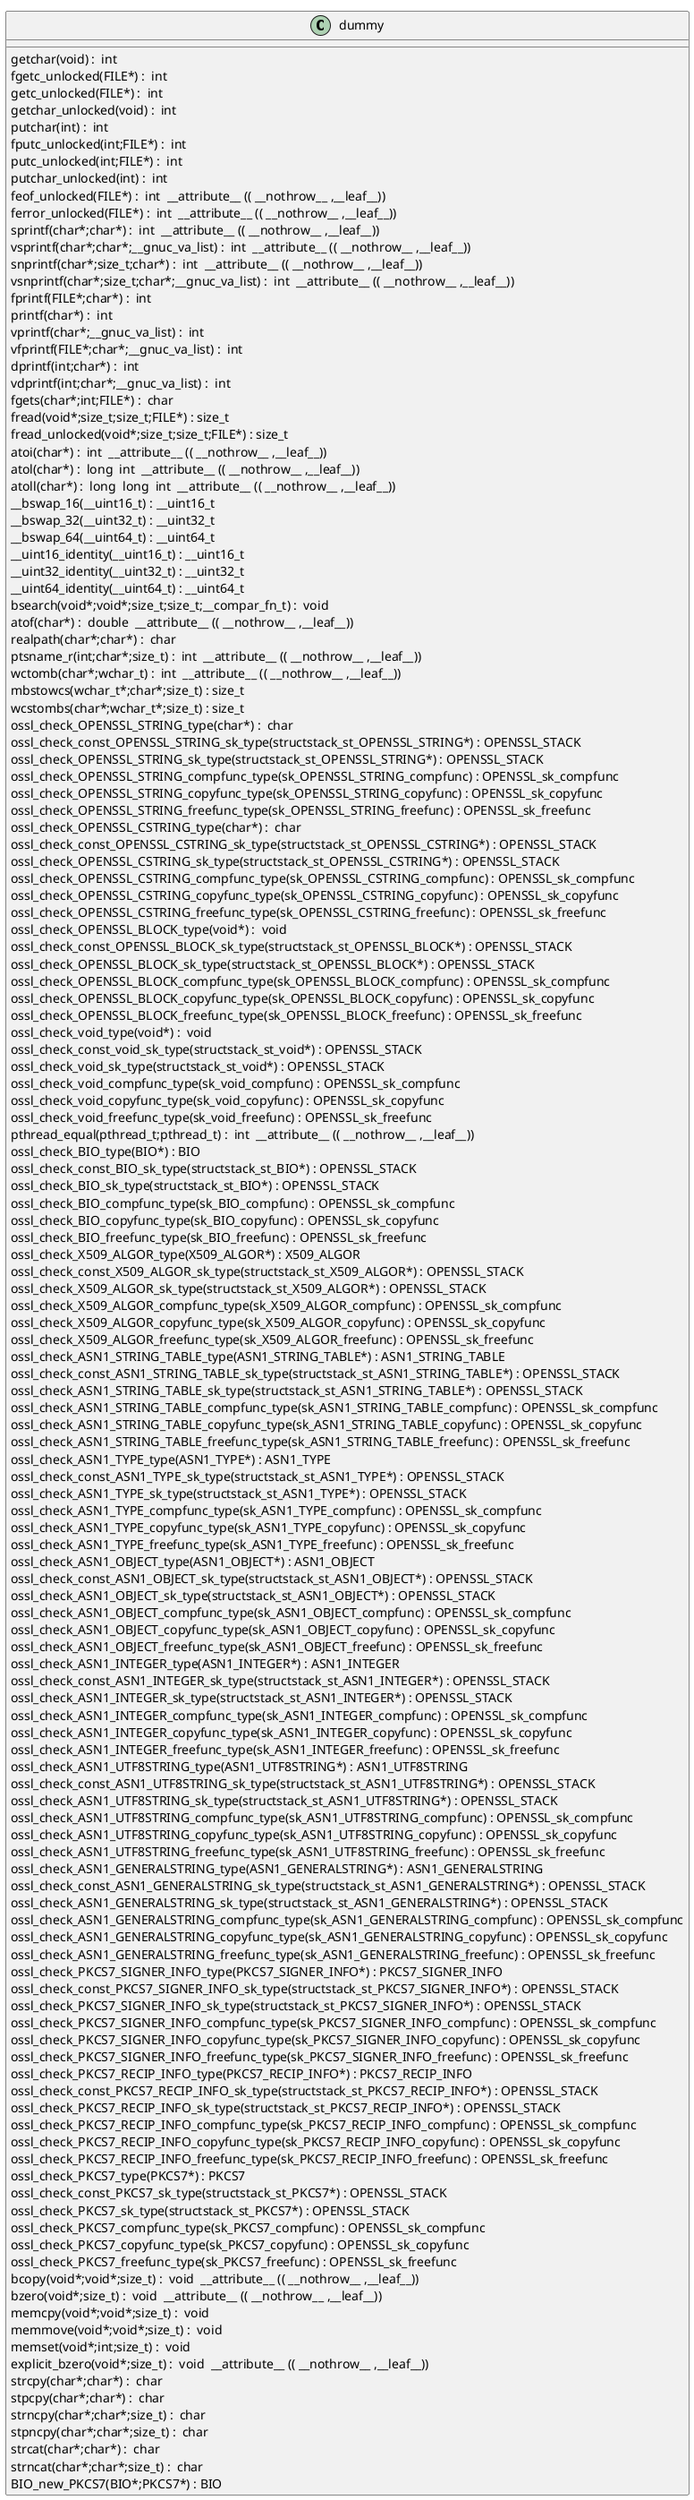 @startuml
!pragma layout smetana
class dummy {
getchar(void) :  int  [[[./../../.././qc/crypto/pkcs7/bio_pk7.c.html#769]]]
fgetc_unlocked(FILE*) :  int  [[[./../../.././qc/crypto/pkcs7/bio_pk7.c.html#778]]]
getc_unlocked(FILE*) :  int  [[[./../../.././qc/crypto/pkcs7/bio_pk7.c.html#788]]]
getchar_unlocked(void) :  int  [[[./../../.././qc/crypto/pkcs7/bio_pk7.c.html#795]]]
putchar(int) :  int  [[[./../../.././qc/crypto/pkcs7/bio_pk7.c.html#804]]]
fputc_unlocked(int;FILE*) :  int  [[[./../../.././qc/crypto/pkcs7/bio_pk7.c.html#813]]]
putc_unlocked(int;FILE*) :  int  [[[./../../.././qc/crypto/pkcs7/bio_pk7.c.html#823]]]
putchar_unlocked(int) :  int  [[[./../../.././qc/crypto/pkcs7/bio_pk7.c.html#830]]]
feof_unlocked(FILE*) :  int  __attribute__ (( __nothrow__ ,__leaf__)) [[[./../../.././qc/crypto/pkcs7/bio_pk7.c.html#836]]]
ferror_unlocked(FILE*) :  int  __attribute__ (( __nothrow__ ,__leaf__)) [[[./../../.././qc/crypto/pkcs7/bio_pk7.c.html#843]]]
sprintf(char*;char*) :  int  __attribute__ (( __nothrow__ ,__leaf__)) [[[./../../.././qc/crypto/pkcs7/bio_pk7.c.html#862]]]
vsprintf(char*;char*;__gnuc_va_list) :  int  __attribute__ (( __nothrow__ ,__leaf__)) [[[./../../.././qc/crypto/pkcs7/bio_pk7.c.html#875]]]
snprintf(char*;size_t;char*) :  int  __attribute__ (( __nothrow__ ,__leaf__)) [[[./../../.././qc/crypto/pkcs7/bio_pk7.c.html#894]]]
vsnprintf(char*;size_t;char*;__gnuc_va_list) :  int  __attribute__ (( __nothrow__ ,__leaf__)) [[[./../../.././qc/crypto/pkcs7/bio_pk7.c.html#908]]]
fprintf(FILE*;char*) :  int  [[[./../../.././qc/crypto/pkcs7/bio_pk7.c.html#929]]]
printf(char*) :  int  [[[./../../.././qc/crypto/pkcs7/bio_pk7.c.html#936]]]
vprintf(char*;__gnuc_va_list) :  int  [[[./../../.././qc/crypto/pkcs7/bio_pk7.c.html#948]]]
vfprintf(FILE*;char*;__gnuc_va_list) :  int  [[[./../../.././qc/crypto/pkcs7/bio_pk7.c.html#958]]]
dprintf(int;char*) :  int  [[[./../../.././qc/crypto/pkcs7/bio_pk7.c.html#973]]]
vdprintf(int;char*;__gnuc_va_list) :  int  [[[./../../.././qc/crypto/pkcs7/bio_pk7.c.html#984]]]
fgets(char*;int;FILE*) :  char  [[[./../../.././qc/crypto/pkcs7/bio_pk7.c.html#1003]]]
fread(void*;size_t;size_t;FILE*) : size_t [[[./../../.././qc/crypto/pkcs7/bio_pk7.c.html#1029]]]
fread_unlocked(void*;size_t;size_t;FILE*) : size_t [[[./../../.././qc/crypto/pkcs7/bio_pk7.c.html#1056]]]
atoi(char*) :  int  __attribute__ (( __nothrow__ ,__leaf__)) [[[./../../.././qc/crypto/pkcs7/bio_pk7.c.html#1654]]]
atol(char*) :  long  int  __attribute__ (( __nothrow__ ,__leaf__)) [[[./../../.././qc/crypto/pkcs7/bio_pk7.c.html#1659]]]
atoll(char*) :  long  long  int  __attribute__ (( __nothrow__ ,__leaf__)) [[[./../../.././qc/crypto/pkcs7/bio_pk7.c.html#1666]]]
__bswap_16(__uint16_t) : __uint16_t [[[./../../.././qc/crypto/pkcs7/bio_pk7.c.html#1765]]]
__bswap_32(__uint32_t) : __uint32_t [[[./../../.././qc/crypto/pkcs7/bio_pk7.c.html#1780]]]
__bswap_64(__uint64_t) : __uint64_t [[[./../../.././qc/crypto/pkcs7/bio_pk7.c.html#1790]]]
__uint16_identity(__uint16_t) : __uint16_t [[[./../../.././qc/crypto/pkcs7/bio_pk7.c.html#1802]]]
__uint32_identity(__uint32_t) : __uint32_t [[[./../../.././qc/crypto/pkcs7/bio_pk7.c.html#1808]]]
__uint64_identity(__uint64_t) : __uint64_t [[[./../../.././qc/crypto/pkcs7/bio_pk7.c.html#1814]]]
bsearch(void*;void*;size_t;size_t;__compar_fn_t) :  void  [[[./../../.././qc/crypto/pkcs7/bio_pk7.c.html#2467]]]
atof(char*) :  double  __attribute__ (( __nothrow__ ,__leaf__)) [[[./../../.././qc/crypto/pkcs7/bio_pk7.c.html#1]]]
realpath(char*;char*) :  char  [[[./../../.././qc/crypto/pkcs7/bio_pk7.c.html#1]]]
ptsname_r(int;char*;size_t) :  int  __attribute__ (( __nothrow__ ,__leaf__)) [[[./../../.././qc/crypto/pkcs7/bio_pk7.c.html#1]]]
wctomb(char*;wchar_t) :  int  __attribute__ (( __nothrow__ ,__leaf__)) [[[./../../.././qc/crypto/pkcs7/bio_pk7.c.html#1]]]
mbstowcs(wchar_t*;char*;size_t) : size_t [[[./../../.././qc/crypto/pkcs7/bio_pk7.c.html#1]]]
wcstombs(char*;wchar_t*;size_t) : size_t [[[./../../.././qc/crypto/pkcs7/bio_pk7.c.html#1]]]
ossl_check_OPENSSL_STRING_type(char*) :  char  [[[./../../.././qc/crypto/pkcs7/bio_pk7.c.html#1]]]
ossl_check_const_OPENSSL_STRING_sk_type(structstack_st_OPENSSL_STRING*) : OPENSSL_STACK [[[./../../.././qc/crypto/pkcs7/bio_pk7.c.html#1]]]
ossl_check_OPENSSL_STRING_sk_type(structstack_st_OPENSSL_STRING*) : OPENSSL_STACK [[[./../../.././qc/crypto/pkcs7/bio_pk7.c.html#1]]]
ossl_check_OPENSSL_STRING_compfunc_type(sk_OPENSSL_STRING_compfunc) : OPENSSL_sk_compfunc [[[./../../.././qc/crypto/pkcs7/bio_pk7.c.html#1]]]
ossl_check_OPENSSL_STRING_copyfunc_type(sk_OPENSSL_STRING_copyfunc) : OPENSSL_sk_copyfunc [[[./../../.././qc/crypto/pkcs7/bio_pk7.c.html#1]]]
ossl_check_OPENSSL_STRING_freefunc_type(sk_OPENSSL_STRING_freefunc) : OPENSSL_sk_freefunc [[[./../../.././qc/crypto/pkcs7/bio_pk7.c.html#1]]]
ossl_check_OPENSSL_CSTRING_type(char*) :  char  [[[./../../.././qc/crypto/pkcs7/bio_pk7.c.html#1]]]
ossl_check_const_OPENSSL_CSTRING_sk_type(structstack_st_OPENSSL_CSTRING*) : OPENSSL_STACK [[[./../../.././qc/crypto/pkcs7/bio_pk7.c.html#1]]]
ossl_check_OPENSSL_CSTRING_sk_type(structstack_st_OPENSSL_CSTRING*) : OPENSSL_STACK [[[./../../.././qc/crypto/pkcs7/bio_pk7.c.html#1]]]
ossl_check_OPENSSL_CSTRING_compfunc_type(sk_OPENSSL_CSTRING_compfunc) : OPENSSL_sk_compfunc [[[./../../.././qc/crypto/pkcs7/bio_pk7.c.html#1]]]
ossl_check_OPENSSL_CSTRING_copyfunc_type(sk_OPENSSL_CSTRING_copyfunc) : OPENSSL_sk_copyfunc [[[./../../.././qc/crypto/pkcs7/bio_pk7.c.html#1]]]
ossl_check_OPENSSL_CSTRING_freefunc_type(sk_OPENSSL_CSTRING_freefunc) : OPENSSL_sk_freefunc [[[./../../.././qc/crypto/pkcs7/bio_pk7.c.html#1]]]
ossl_check_OPENSSL_BLOCK_type(void*) :  void  [[[./../../.././qc/crypto/pkcs7/bio_pk7.c.html#1]]]
ossl_check_const_OPENSSL_BLOCK_sk_type(structstack_st_OPENSSL_BLOCK*) : OPENSSL_STACK [[[./../../.././qc/crypto/pkcs7/bio_pk7.c.html#1]]]
ossl_check_OPENSSL_BLOCK_sk_type(structstack_st_OPENSSL_BLOCK*) : OPENSSL_STACK [[[./../../.././qc/crypto/pkcs7/bio_pk7.c.html#1]]]
ossl_check_OPENSSL_BLOCK_compfunc_type(sk_OPENSSL_BLOCK_compfunc) : OPENSSL_sk_compfunc [[[./../../.././qc/crypto/pkcs7/bio_pk7.c.html#1]]]
ossl_check_OPENSSL_BLOCK_copyfunc_type(sk_OPENSSL_BLOCK_copyfunc) : OPENSSL_sk_copyfunc [[[./../../.././qc/crypto/pkcs7/bio_pk7.c.html#1]]]
ossl_check_OPENSSL_BLOCK_freefunc_type(sk_OPENSSL_BLOCK_freefunc) : OPENSSL_sk_freefunc [[[./../../.././qc/crypto/pkcs7/bio_pk7.c.html#1]]]
ossl_check_void_type(void*) :  void  [[[./../../.././qc/crypto/pkcs7/bio_pk7.c.html#1]]]
ossl_check_const_void_sk_type(structstack_st_void*) : OPENSSL_STACK [[[./../../.././qc/crypto/pkcs7/bio_pk7.c.html#1]]]
ossl_check_void_sk_type(structstack_st_void*) : OPENSSL_STACK [[[./../../.././qc/crypto/pkcs7/bio_pk7.c.html#1]]]
ossl_check_void_compfunc_type(sk_void_compfunc) : OPENSSL_sk_compfunc [[[./../../.././qc/crypto/pkcs7/bio_pk7.c.html#1]]]
ossl_check_void_copyfunc_type(sk_void_copyfunc) : OPENSSL_sk_copyfunc [[[./../../.././qc/crypto/pkcs7/bio_pk7.c.html#1]]]
ossl_check_void_freefunc_type(sk_void_freefunc) : OPENSSL_sk_freefunc [[[./../../.././qc/crypto/pkcs7/bio_pk7.c.html#1]]]
pthread_equal(pthread_t;pthread_t) :  int  __attribute__ (( __nothrow__ ,__leaf__)) [[[./../../.././qc/crypto/pkcs7/bio_pk7.c.html#1]]]
ossl_check_BIO_type(BIO*) : BIO [[[./../../.././qc/crypto/pkcs7/bio_pk7.c.html#1]]]
ossl_check_const_BIO_sk_type(structstack_st_BIO*) : OPENSSL_STACK [[[./../../.././qc/crypto/pkcs7/bio_pk7.c.html#1]]]
ossl_check_BIO_sk_type(structstack_st_BIO*) : OPENSSL_STACK [[[./../../.././qc/crypto/pkcs7/bio_pk7.c.html#1]]]
ossl_check_BIO_compfunc_type(sk_BIO_compfunc) : OPENSSL_sk_compfunc [[[./../../.././qc/crypto/pkcs7/bio_pk7.c.html#1]]]
ossl_check_BIO_copyfunc_type(sk_BIO_copyfunc) : OPENSSL_sk_copyfunc [[[./../../.././qc/crypto/pkcs7/bio_pk7.c.html#1]]]
ossl_check_BIO_freefunc_type(sk_BIO_freefunc) : OPENSSL_sk_freefunc [[[./../../.././qc/crypto/pkcs7/bio_pk7.c.html#1]]]
ossl_check_X509_ALGOR_type(X509_ALGOR*) : X509_ALGOR [[[./../../.././qc/crypto/pkcs7/bio_pk7.c.html#1]]]
ossl_check_const_X509_ALGOR_sk_type(structstack_st_X509_ALGOR*) : OPENSSL_STACK [[[./../../.././qc/crypto/pkcs7/bio_pk7.c.html#1]]]
ossl_check_X509_ALGOR_sk_type(structstack_st_X509_ALGOR*) : OPENSSL_STACK [[[./../../.././qc/crypto/pkcs7/bio_pk7.c.html#1]]]
ossl_check_X509_ALGOR_compfunc_type(sk_X509_ALGOR_compfunc) : OPENSSL_sk_compfunc [[[./../../.././qc/crypto/pkcs7/bio_pk7.c.html#1]]]
ossl_check_X509_ALGOR_copyfunc_type(sk_X509_ALGOR_copyfunc) : OPENSSL_sk_copyfunc [[[./../../.././qc/crypto/pkcs7/bio_pk7.c.html#1]]]
ossl_check_X509_ALGOR_freefunc_type(sk_X509_ALGOR_freefunc) : OPENSSL_sk_freefunc [[[./../../.././qc/crypto/pkcs7/bio_pk7.c.html#1]]]
ossl_check_ASN1_STRING_TABLE_type(ASN1_STRING_TABLE*) : ASN1_STRING_TABLE [[[./../../.././qc/crypto/pkcs7/bio_pk7.c.html#1]]]
ossl_check_const_ASN1_STRING_TABLE_sk_type(structstack_st_ASN1_STRING_TABLE*) : OPENSSL_STACK [[[./../../.././qc/crypto/pkcs7/bio_pk7.c.html#1]]]
ossl_check_ASN1_STRING_TABLE_sk_type(structstack_st_ASN1_STRING_TABLE*) : OPENSSL_STACK [[[./../../.././qc/crypto/pkcs7/bio_pk7.c.html#1]]]
ossl_check_ASN1_STRING_TABLE_compfunc_type(sk_ASN1_STRING_TABLE_compfunc) : OPENSSL_sk_compfunc [[[./../../.././qc/crypto/pkcs7/bio_pk7.c.html#1]]]
ossl_check_ASN1_STRING_TABLE_copyfunc_type(sk_ASN1_STRING_TABLE_copyfunc) : OPENSSL_sk_copyfunc [[[./../../.././qc/crypto/pkcs7/bio_pk7.c.html#1]]]
ossl_check_ASN1_STRING_TABLE_freefunc_type(sk_ASN1_STRING_TABLE_freefunc) : OPENSSL_sk_freefunc [[[./../../.././qc/crypto/pkcs7/bio_pk7.c.html#1]]]
ossl_check_ASN1_TYPE_type(ASN1_TYPE*) : ASN1_TYPE [[[./../../.././qc/crypto/pkcs7/bio_pk7.c.html#1]]]
ossl_check_const_ASN1_TYPE_sk_type(structstack_st_ASN1_TYPE*) : OPENSSL_STACK [[[./../../.././qc/crypto/pkcs7/bio_pk7.c.html#1]]]
ossl_check_ASN1_TYPE_sk_type(structstack_st_ASN1_TYPE*) : OPENSSL_STACK [[[./../../.././qc/crypto/pkcs7/bio_pk7.c.html#1]]]
ossl_check_ASN1_TYPE_compfunc_type(sk_ASN1_TYPE_compfunc) : OPENSSL_sk_compfunc [[[./../../.././qc/crypto/pkcs7/bio_pk7.c.html#1]]]
ossl_check_ASN1_TYPE_copyfunc_type(sk_ASN1_TYPE_copyfunc) : OPENSSL_sk_copyfunc [[[./../../.././qc/crypto/pkcs7/bio_pk7.c.html#1]]]
ossl_check_ASN1_TYPE_freefunc_type(sk_ASN1_TYPE_freefunc) : OPENSSL_sk_freefunc [[[./../../.././qc/crypto/pkcs7/bio_pk7.c.html#1]]]
ossl_check_ASN1_OBJECT_type(ASN1_OBJECT*) : ASN1_OBJECT [[[./../../.././qc/crypto/pkcs7/bio_pk7.c.html#1]]]
ossl_check_const_ASN1_OBJECT_sk_type(structstack_st_ASN1_OBJECT*) : OPENSSL_STACK [[[./../../.././qc/crypto/pkcs7/bio_pk7.c.html#1]]]
ossl_check_ASN1_OBJECT_sk_type(structstack_st_ASN1_OBJECT*) : OPENSSL_STACK [[[./../../.././qc/crypto/pkcs7/bio_pk7.c.html#1]]]
ossl_check_ASN1_OBJECT_compfunc_type(sk_ASN1_OBJECT_compfunc) : OPENSSL_sk_compfunc [[[./../../.././qc/crypto/pkcs7/bio_pk7.c.html#1]]]
ossl_check_ASN1_OBJECT_copyfunc_type(sk_ASN1_OBJECT_copyfunc) : OPENSSL_sk_copyfunc [[[./../../.././qc/crypto/pkcs7/bio_pk7.c.html#1]]]
ossl_check_ASN1_OBJECT_freefunc_type(sk_ASN1_OBJECT_freefunc) : OPENSSL_sk_freefunc [[[./../../.././qc/crypto/pkcs7/bio_pk7.c.html#1]]]
ossl_check_ASN1_INTEGER_type(ASN1_INTEGER*) : ASN1_INTEGER [[[./../../.././qc/crypto/pkcs7/bio_pk7.c.html#1]]]
ossl_check_const_ASN1_INTEGER_sk_type(structstack_st_ASN1_INTEGER*) : OPENSSL_STACK [[[./../../.././qc/crypto/pkcs7/bio_pk7.c.html#1]]]
ossl_check_ASN1_INTEGER_sk_type(structstack_st_ASN1_INTEGER*) : OPENSSL_STACK [[[./../../.././qc/crypto/pkcs7/bio_pk7.c.html#1]]]
ossl_check_ASN1_INTEGER_compfunc_type(sk_ASN1_INTEGER_compfunc) : OPENSSL_sk_compfunc [[[./../../.././qc/crypto/pkcs7/bio_pk7.c.html#1]]]
ossl_check_ASN1_INTEGER_copyfunc_type(sk_ASN1_INTEGER_copyfunc) : OPENSSL_sk_copyfunc [[[./../../.././qc/crypto/pkcs7/bio_pk7.c.html#1]]]
ossl_check_ASN1_INTEGER_freefunc_type(sk_ASN1_INTEGER_freefunc) : OPENSSL_sk_freefunc [[[./../../.././qc/crypto/pkcs7/bio_pk7.c.html#1]]]
ossl_check_ASN1_UTF8STRING_type(ASN1_UTF8STRING*) : ASN1_UTF8STRING [[[./../../.././qc/crypto/pkcs7/bio_pk7.c.html#1]]]
ossl_check_const_ASN1_UTF8STRING_sk_type(structstack_st_ASN1_UTF8STRING*) : OPENSSL_STACK [[[./../../.././qc/crypto/pkcs7/bio_pk7.c.html#1]]]
ossl_check_ASN1_UTF8STRING_sk_type(structstack_st_ASN1_UTF8STRING*) : OPENSSL_STACK [[[./../../.././qc/crypto/pkcs7/bio_pk7.c.html#1]]]
ossl_check_ASN1_UTF8STRING_compfunc_type(sk_ASN1_UTF8STRING_compfunc) : OPENSSL_sk_compfunc [[[./../../.././qc/crypto/pkcs7/bio_pk7.c.html#1]]]
ossl_check_ASN1_UTF8STRING_copyfunc_type(sk_ASN1_UTF8STRING_copyfunc) : OPENSSL_sk_copyfunc [[[./../../.././qc/crypto/pkcs7/bio_pk7.c.html#1]]]
ossl_check_ASN1_UTF8STRING_freefunc_type(sk_ASN1_UTF8STRING_freefunc) : OPENSSL_sk_freefunc [[[./../../.././qc/crypto/pkcs7/bio_pk7.c.html#1]]]
ossl_check_ASN1_GENERALSTRING_type(ASN1_GENERALSTRING*) : ASN1_GENERALSTRING [[[./../../.././qc/crypto/pkcs7/bio_pk7.c.html#1]]]
ossl_check_const_ASN1_GENERALSTRING_sk_type(structstack_st_ASN1_GENERALSTRING*) : OPENSSL_STACK [[[./../../.././qc/crypto/pkcs7/bio_pk7.c.html#1]]]
ossl_check_ASN1_GENERALSTRING_sk_type(structstack_st_ASN1_GENERALSTRING*) : OPENSSL_STACK [[[./../../.././qc/crypto/pkcs7/bio_pk7.c.html#1]]]
ossl_check_ASN1_GENERALSTRING_compfunc_type(sk_ASN1_GENERALSTRING_compfunc) : OPENSSL_sk_compfunc [[[./../../.././qc/crypto/pkcs7/bio_pk7.c.html#1]]]
ossl_check_ASN1_GENERALSTRING_copyfunc_type(sk_ASN1_GENERALSTRING_copyfunc) : OPENSSL_sk_copyfunc [[[./../../.././qc/crypto/pkcs7/bio_pk7.c.html#1]]]
ossl_check_ASN1_GENERALSTRING_freefunc_type(sk_ASN1_GENERALSTRING_freefunc) : OPENSSL_sk_freefunc [[[./../../.././qc/crypto/pkcs7/bio_pk7.c.html#1]]]
ossl_check_PKCS7_SIGNER_INFO_type(PKCS7_SIGNER_INFO*) : PKCS7_SIGNER_INFO [[[./../../.././qc/crypto/pkcs7/bio_pk7.c.html#1]]]
ossl_check_const_PKCS7_SIGNER_INFO_sk_type(structstack_st_PKCS7_SIGNER_INFO*) : OPENSSL_STACK [[[./../../.././qc/crypto/pkcs7/bio_pk7.c.html#1]]]
ossl_check_PKCS7_SIGNER_INFO_sk_type(structstack_st_PKCS7_SIGNER_INFO*) : OPENSSL_STACK [[[./../../.././qc/crypto/pkcs7/bio_pk7.c.html#1]]]
ossl_check_PKCS7_SIGNER_INFO_compfunc_type(sk_PKCS7_SIGNER_INFO_compfunc) : OPENSSL_sk_compfunc [[[./../../.././qc/crypto/pkcs7/bio_pk7.c.html#1]]]
ossl_check_PKCS7_SIGNER_INFO_copyfunc_type(sk_PKCS7_SIGNER_INFO_copyfunc) : OPENSSL_sk_copyfunc [[[./../../.././qc/crypto/pkcs7/bio_pk7.c.html#1]]]
ossl_check_PKCS7_SIGNER_INFO_freefunc_type(sk_PKCS7_SIGNER_INFO_freefunc) : OPENSSL_sk_freefunc [[[./../../.././qc/crypto/pkcs7/bio_pk7.c.html#1]]]
ossl_check_PKCS7_RECIP_INFO_type(PKCS7_RECIP_INFO*) : PKCS7_RECIP_INFO [[[./../../.././qc/crypto/pkcs7/bio_pk7.c.html#1]]]
ossl_check_const_PKCS7_RECIP_INFO_sk_type(structstack_st_PKCS7_RECIP_INFO*) : OPENSSL_STACK [[[./../../.././qc/crypto/pkcs7/bio_pk7.c.html#1]]]
ossl_check_PKCS7_RECIP_INFO_sk_type(structstack_st_PKCS7_RECIP_INFO*) : OPENSSL_STACK [[[./../../.././qc/crypto/pkcs7/bio_pk7.c.html#1]]]
ossl_check_PKCS7_RECIP_INFO_compfunc_type(sk_PKCS7_RECIP_INFO_compfunc) : OPENSSL_sk_compfunc [[[./../../.././qc/crypto/pkcs7/bio_pk7.c.html#1]]]
ossl_check_PKCS7_RECIP_INFO_copyfunc_type(sk_PKCS7_RECIP_INFO_copyfunc) : OPENSSL_sk_copyfunc [[[./../../.././qc/crypto/pkcs7/bio_pk7.c.html#1]]]
ossl_check_PKCS7_RECIP_INFO_freefunc_type(sk_PKCS7_RECIP_INFO_freefunc) : OPENSSL_sk_freefunc [[[./../../.././qc/crypto/pkcs7/bio_pk7.c.html#1]]]
ossl_check_PKCS7_type(PKCS7*) : PKCS7 [[[./../../.././qc/crypto/pkcs7/bio_pk7.c.html#1]]]
ossl_check_const_PKCS7_sk_type(structstack_st_PKCS7*) : OPENSSL_STACK [[[./../../.././qc/crypto/pkcs7/bio_pk7.c.html#1]]]
ossl_check_PKCS7_sk_type(structstack_st_PKCS7*) : OPENSSL_STACK [[[./../../.././qc/crypto/pkcs7/bio_pk7.c.html#1]]]
ossl_check_PKCS7_compfunc_type(sk_PKCS7_compfunc) : OPENSSL_sk_compfunc [[[./../../.././qc/crypto/pkcs7/bio_pk7.c.html#1]]]
ossl_check_PKCS7_copyfunc_type(sk_PKCS7_copyfunc) : OPENSSL_sk_copyfunc [[[./../../.././qc/crypto/pkcs7/bio_pk7.c.html#1]]]
ossl_check_PKCS7_freefunc_type(sk_PKCS7_freefunc) : OPENSSL_sk_freefunc [[[./../../.././qc/crypto/pkcs7/bio_pk7.c.html#1]]]
bcopy(void*;void*;size_t) :  void  __attribute__ (( __nothrow__ ,__leaf__)) [[[./../../.././qc/crypto/pkcs7/bio_pk7.c.html#1]]]
bzero(void*;size_t) :  void  __attribute__ (( __nothrow__ ,__leaf__)) [[[./../../.././qc/crypto/pkcs7/bio_pk7.c.html#1]]]
memcpy(void*;void*;size_t) :  void  [[[./../../.././qc/crypto/pkcs7/bio_pk7.c.html#1]]]
memmove(void*;void*;size_t) :  void  [[[./../../.././qc/crypto/pkcs7/bio_pk7.c.html#1]]]
memset(void*;int;size_t) :  void  [[[./../../.././qc/crypto/pkcs7/bio_pk7.c.html#1]]]
explicit_bzero(void*;size_t) :  void  __attribute__ (( __nothrow__ ,__leaf__)) [[[./../../.././qc/crypto/pkcs7/bio_pk7.c.html#1]]]
strcpy(char*;char*) :  char  [[[./../../.././qc/crypto/pkcs7/bio_pk7.c.html#1]]]
stpcpy(char*;char*) :  char  [[[./../../.././qc/crypto/pkcs7/bio_pk7.c.html#1]]]
strncpy(char*;char*;size_t) :  char  [[[./../../.././qc/crypto/pkcs7/bio_pk7.c.html#1]]]
stpncpy(char*;char*;size_t) :  char  [[[./../../.././qc/crypto/pkcs7/bio_pk7.c.html#1]]]
strcat(char*;char*) :  char  [[[./../../.././qc/crypto/pkcs7/bio_pk7.c.html#1]]]
strncat(char*;char*;size_t) :  char  [[[./../../.././qc/crypto/pkcs7/bio_pk7.c.html#1]]]
BIO_new_PKCS7(BIO*;PKCS7*) : BIO [[[./../../.././qc/crypto/pkcs7/bio_pk7.c.html#1]]]
} 
@enduml

